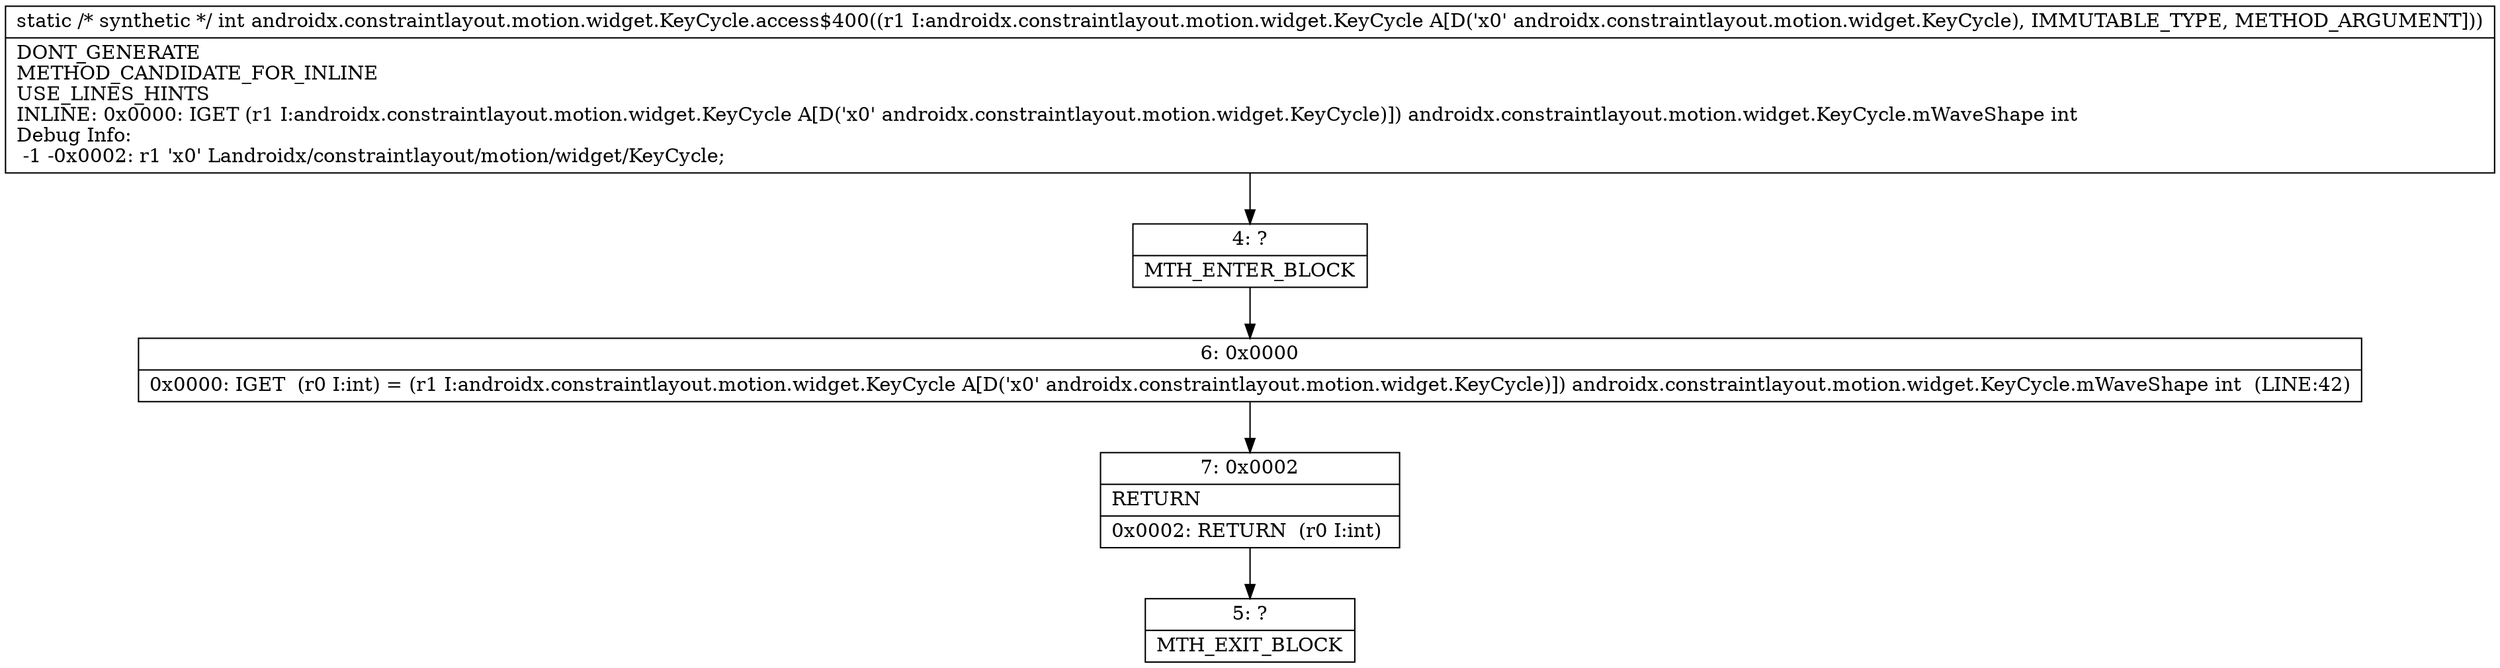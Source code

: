 digraph "CFG forandroidx.constraintlayout.motion.widget.KeyCycle.access$400(Landroidx\/constraintlayout\/motion\/widget\/KeyCycle;)I" {
Node_4 [shape=record,label="{4\:\ ?|MTH_ENTER_BLOCK\l}"];
Node_6 [shape=record,label="{6\:\ 0x0000|0x0000: IGET  (r0 I:int) = (r1 I:androidx.constraintlayout.motion.widget.KeyCycle A[D('x0' androidx.constraintlayout.motion.widget.KeyCycle)]) androidx.constraintlayout.motion.widget.KeyCycle.mWaveShape int  (LINE:42)\l}"];
Node_7 [shape=record,label="{7\:\ 0x0002|RETURN\l|0x0002: RETURN  (r0 I:int) \l}"];
Node_5 [shape=record,label="{5\:\ ?|MTH_EXIT_BLOCK\l}"];
MethodNode[shape=record,label="{static \/* synthetic *\/ int androidx.constraintlayout.motion.widget.KeyCycle.access$400((r1 I:androidx.constraintlayout.motion.widget.KeyCycle A[D('x0' androidx.constraintlayout.motion.widget.KeyCycle), IMMUTABLE_TYPE, METHOD_ARGUMENT]))  | DONT_GENERATE\lMETHOD_CANDIDATE_FOR_INLINE\lUSE_LINES_HINTS\lINLINE: 0x0000: IGET  (r1 I:androidx.constraintlayout.motion.widget.KeyCycle A[D('x0' androidx.constraintlayout.motion.widget.KeyCycle)]) androidx.constraintlayout.motion.widget.KeyCycle.mWaveShape int\lDebug Info:\l  \-1 \-0x0002: r1 'x0' Landroidx\/constraintlayout\/motion\/widget\/KeyCycle;\l}"];
MethodNode -> Node_4;Node_4 -> Node_6;
Node_6 -> Node_7;
Node_7 -> Node_5;
}

